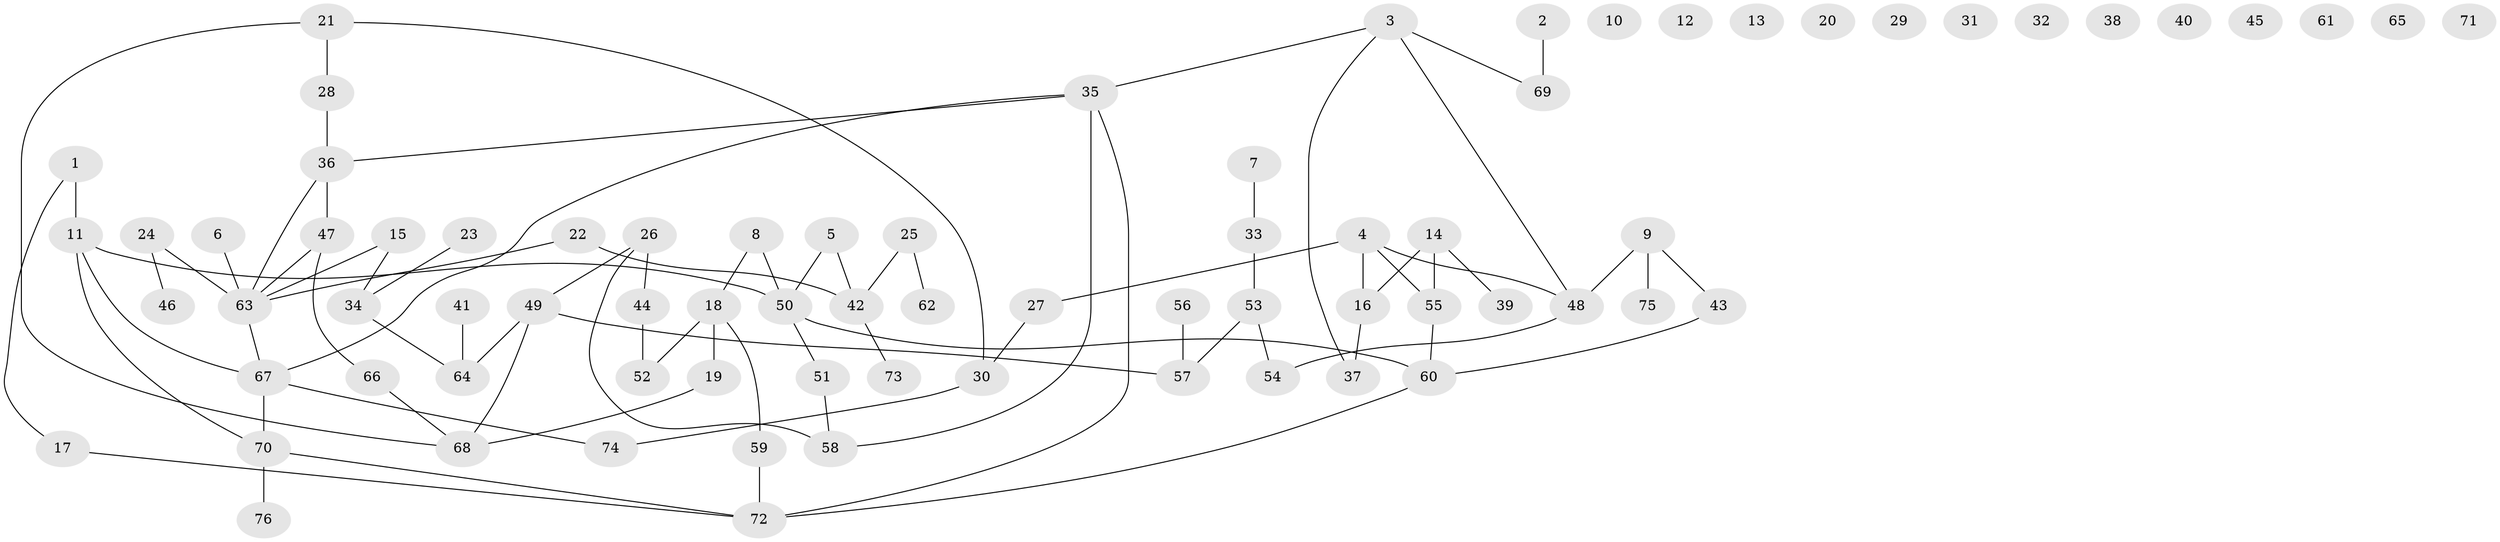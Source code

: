 // coarse degree distribution, {3: 0.13333333333333333, 1: 0.17777777777777778, 6: 0.044444444444444446, 2: 0.17777777777777778, 0: 0.28888888888888886, 8: 0.022222222222222223, 4: 0.08888888888888889, 10: 0.022222222222222223, 5: 0.044444444444444446}
// Generated by graph-tools (version 1.1) at 2025/16/03/04/25 18:16:27]
// undirected, 76 vertices, 83 edges
graph export_dot {
graph [start="1"]
  node [color=gray90,style=filled];
  1;
  2;
  3;
  4;
  5;
  6;
  7;
  8;
  9;
  10;
  11;
  12;
  13;
  14;
  15;
  16;
  17;
  18;
  19;
  20;
  21;
  22;
  23;
  24;
  25;
  26;
  27;
  28;
  29;
  30;
  31;
  32;
  33;
  34;
  35;
  36;
  37;
  38;
  39;
  40;
  41;
  42;
  43;
  44;
  45;
  46;
  47;
  48;
  49;
  50;
  51;
  52;
  53;
  54;
  55;
  56;
  57;
  58;
  59;
  60;
  61;
  62;
  63;
  64;
  65;
  66;
  67;
  68;
  69;
  70;
  71;
  72;
  73;
  74;
  75;
  76;
  1 -- 11;
  1 -- 17;
  2 -- 69;
  3 -- 35;
  3 -- 37;
  3 -- 48;
  3 -- 69;
  4 -- 16;
  4 -- 27;
  4 -- 48;
  4 -- 55;
  5 -- 42;
  5 -- 50;
  6 -- 63;
  7 -- 33;
  8 -- 18;
  8 -- 50;
  9 -- 43;
  9 -- 48;
  9 -- 75;
  11 -- 50;
  11 -- 67;
  11 -- 70;
  14 -- 16;
  14 -- 39;
  14 -- 55;
  15 -- 34;
  15 -- 63;
  16 -- 37;
  17 -- 72;
  18 -- 19;
  18 -- 52;
  18 -- 59;
  19 -- 68;
  21 -- 28;
  21 -- 30;
  21 -- 68;
  22 -- 42;
  22 -- 63;
  23 -- 34;
  24 -- 46;
  24 -- 63;
  25 -- 42;
  25 -- 62;
  26 -- 44;
  26 -- 49;
  26 -- 58;
  27 -- 30;
  28 -- 36;
  30 -- 74;
  33 -- 53;
  34 -- 64;
  35 -- 36;
  35 -- 58;
  35 -- 67;
  35 -- 72;
  36 -- 47;
  36 -- 63;
  41 -- 64;
  42 -- 73;
  43 -- 60;
  44 -- 52;
  47 -- 63;
  47 -- 66;
  48 -- 54;
  49 -- 57;
  49 -- 64;
  49 -- 68;
  50 -- 51;
  50 -- 60;
  51 -- 58;
  53 -- 54;
  53 -- 57;
  55 -- 60;
  56 -- 57;
  59 -- 72;
  60 -- 72;
  63 -- 67;
  66 -- 68;
  67 -- 70;
  67 -- 74;
  70 -- 72;
  70 -- 76;
}

